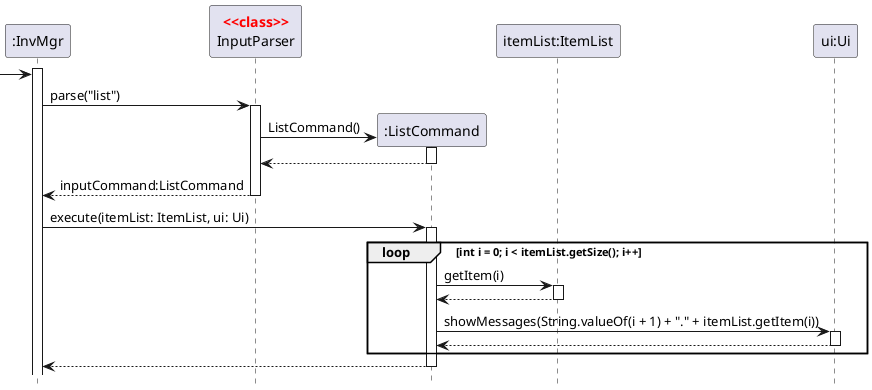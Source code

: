 @startuml
'https://plantuml.com/sequence-diagram
hide footbox
skinparam guillemet false
skinparam sequenceStereotypeFontColor red
skinparam sequenceStereotypeFontStyle bold

Participant ":InvMgr" as invmgr
Participant "InputParser" as parser <<class>>
Participant ":ListCommand" as lstcmd
Participant "itemList:ItemList" as itmlst
Participant "ui:Ui" as ui

activate invmgr

-> invmgr
invmgr -> parser:parse("list")
activate parser

create lstcmd
parser -> lstcmd:ListCommand()
activate lstcmd
return

return inputCommand:ListCommand

invmgr -> lstcmd:execute(itemList: ItemList, ui: Ui)

activate lstcmd
loop int i = 0; i < itemList.getSize(); i++
    lstcmd -> itmlst:getItem(i)
    activate itmlst
    return

    lstcmd -> ui:showMessages(String.valueOf(i + 1) + "." + itemList.getItem(i))
    activate ui
    return 

end
return

@enduml